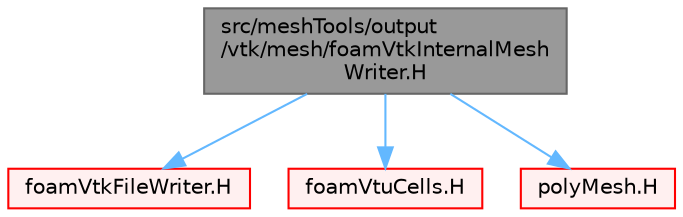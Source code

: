 digraph "src/meshTools/output/vtk/mesh/foamVtkInternalMeshWriter.H"
{
 // LATEX_PDF_SIZE
  bgcolor="transparent";
  edge [fontname=Helvetica,fontsize=10,labelfontname=Helvetica,labelfontsize=10];
  node [fontname=Helvetica,fontsize=10,shape=box,height=0.2,width=0.4];
  Node1 [id="Node000001",label="src/meshTools/output\l/vtk/mesh/foamVtkInternalMesh\lWriter.H",height=0.2,width=0.4,color="gray40", fillcolor="grey60", style="filled", fontcolor="black",tooltip=" "];
  Node1 -> Node2 [id="edge1_Node000001_Node000002",color="steelblue1",style="solid",tooltip=" "];
  Node2 [id="Node000002",label="foamVtkFileWriter.H",height=0.2,width=0.4,color="red", fillcolor="#FFF0F0", style="filled",URL="$foamVtkFileWriter_8H.html",tooltip=" "];
  Node1 -> Node175 [id="edge2_Node000001_Node000175",color="steelblue1",style="solid",tooltip=" "];
  Node175 [id="Node000175",label="foamVtuCells.H",height=0.2,width=0.4,color="red", fillcolor="#FFF0F0", style="filled",URL="$foamVtuCells_8H.html",tooltip=" "];
  Node1 -> Node181 [id="edge3_Node000001_Node000181",color="steelblue1",style="solid",tooltip=" "];
  Node181 [id="Node000181",label="polyMesh.H",height=0.2,width=0.4,color="red", fillcolor="#FFF0F0", style="filled",URL="$polyMesh_8H.html",tooltip=" "];
}
